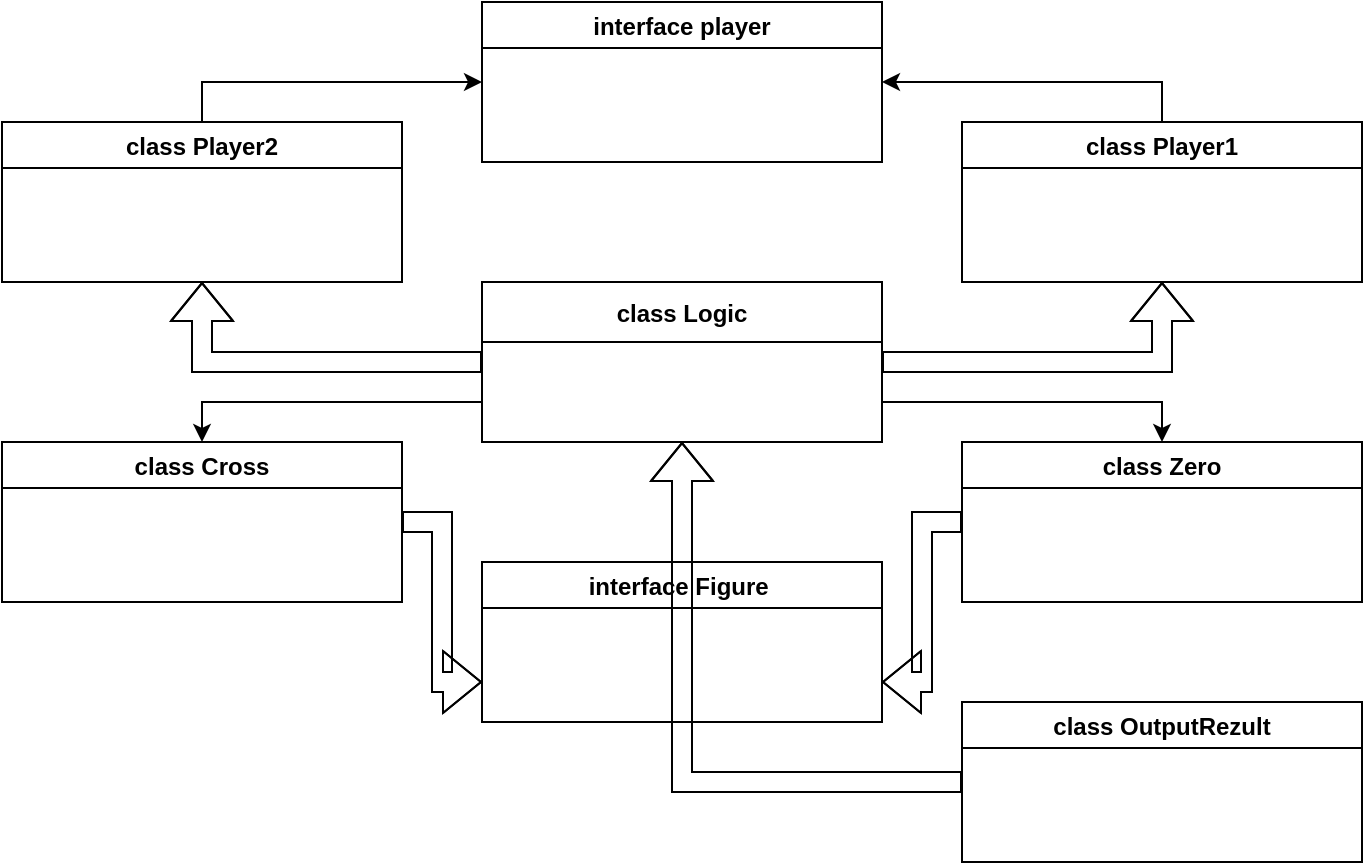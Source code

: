 <mxfile version="15.0.4" type="github">
  <diagram id="C5RBs43oDa-KdzZeNtuy" name="Page-1">
    <mxGraphModel dx="868" dy="453" grid="1" gridSize="10" guides="1" tooltips="1" connect="1" arrows="1" fold="1" page="1" pageScale="1" pageWidth="827" pageHeight="1169" math="0" shadow="0">
      <root>
        <mxCell id="WIyWlLk6GJQsqaUBKTNV-0" />
        <mxCell id="WIyWlLk6GJQsqaUBKTNV-1" parent="WIyWlLk6GJQsqaUBKTNV-0" />
        <mxCell id="u25yl7AxW_djyWeB26-U-15" value="interface player" style="swimlane;align=center;" parent="WIyWlLk6GJQsqaUBKTNV-1" vertex="1">
          <mxGeometry x="280" y="10" width="200" height="80" as="geometry" />
        </mxCell>
        <mxCell id="UAAcBiEhrj0D65Kn97p1-2" style="edgeStyle=orthogonalEdgeStyle;rounded=0;orthogonalLoop=1;jettySize=auto;html=1;exitX=0.5;exitY=0;exitDx=0;exitDy=0;entryX=1;entryY=0.5;entryDx=0;entryDy=0;" parent="WIyWlLk6GJQsqaUBKTNV-1" source="u25yl7AxW_djyWeB26-U-17" target="u25yl7AxW_djyWeB26-U-15" edge="1">
          <mxGeometry relative="1" as="geometry" />
        </mxCell>
        <mxCell id="u25yl7AxW_djyWeB26-U-17" value="class Player1" style="swimlane;align=center;" parent="WIyWlLk6GJQsqaUBKTNV-1" vertex="1">
          <mxGeometry x="520" y="70" width="200" height="80" as="geometry" />
        </mxCell>
        <mxCell id="UAAcBiEhrj0D65Kn97p1-1" style="edgeStyle=orthogonalEdgeStyle;rounded=0;orthogonalLoop=1;jettySize=auto;html=1;exitX=0.5;exitY=0;exitDx=0;exitDy=0;entryX=0;entryY=0.5;entryDx=0;entryDy=0;" parent="WIyWlLk6GJQsqaUBKTNV-1" source="u25yl7AxW_djyWeB26-U-19" target="u25yl7AxW_djyWeB26-U-15" edge="1">
          <mxGeometry relative="1" as="geometry" />
        </mxCell>
        <mxCell id="u25yl7AxW_djyWeB26-U-19" value="class Player2" style="swimlane;align=center;" parent="WIyWlLk6GJQsqaUBKTNV-1" vertex="1">
          <mxGeometry x="40" y="70" width="200" height="80" as="geometry" />
        </mxCell>
        <mxCell id="UAAcBiEhrj0D65Kn97p1-7" style="edgeStyle=orthogonalEdgeStyle;rounded=0;orthogonalLoop=1;jettySize=auto;html=1;exitX=0;exitY=0.75;exitDx=0;exitDy=0;entryX=0.5;entryY=0;entryDx=0;entryDy=0;" parent="WIyWlLk6GJQsqaUBKTNV-1" source="u25yl7AxW_djyWeB26-U-27" target="u25yl7AxW_djyWeB26-U-29" edge="1">
          <mxGeometry relative="1" as="geometry" />
        </mxCell>
        <mxCell id="UAAcBiEhrj0D65Kn97p1-8" style="edgeStyle=orthogonalEdgeStyle;rounded=0;orthogonalLoop=1;jettySize=auto;html=1;exitX=1;exitY=0.75;exitDx=0;exitDy=0;entryX=0.5;entryY=0;entryDx=0;entryDy=0;" parent="WIyWlLk6GJQsqaUBKTNV-1" source="u25yl7AxW_djyWeB26-U-27" target="u25yl7AxW_djyWeB26-U-30" edge="1">
          <mxGeometry relative="1" as="geometry" />
        </mxCell>
        <mxCell id="Z9ualeZHz5NewLD-onIj-3" style="edgeStyle=orthogonalEdgeStyle;shape=flexArrow;rounded=0;orthogonalLoop=1;jettySize=auto;html=1;exitX=0;exitY=0.5;exitDx=0;exitDy=0;entryX=0.5;entryY=1;entryDx=0;entryDy=0;" edge="1" parent="WIyWlLk6GJQsqaUBKTNV-1" source="u25yl7AxW_djyWeB26-U-27" target="u25yl7AxW_djyWeB26-U-19">
          <mxGeometry relative="1" as="geometry" />
        </mxCell>
        <mxCell id="Z9ualeZHz5NewLD-onIj-6" style="edgeStyle=orthogonalEdgeStyle;shape=flexArrow;rounded=0;orthogonalLoop=1;jettySize=auto;html=1;entryX=0.5;entryY=1;entryDx=0;entryDy=0;" edge="1" parent="WIyWlLk6GJQsqaUBKTNV-1" source="u25yl7AxW_djyWeB26-U-27" target="u25yl7AxW_djyWeB26-U-17">
          <mxGeometry relative="1" as="geometry" />
        </mxCell>
        <mxCell id="u25yl7AxW_djyWeB26-U-27" value="class Logic" style="swimlane;fontSize=12;align=center;startSize=30;" parent="WIyWlLk6GJQsqaUBKTNV-1" vertex="1">
          <mxGeometry x="280" y="150" width="200" height="80" as="geometry" />
        </mxCell>
        <mxCell id="Z9ualeZHz5NewLD-onIj-7" style="edgeStyle=orthogonalEdgeStyle;shape=flexArrow;rounded=0;orthogonalLoop=1;jettySize=auto;html=1;entryX=0;entryY=0.75;entryDx=0;entryDy=0;" edge="1" parent="WIyWlLk6GJQsqaUBKTNV-1" source="u25yl7AxW_djyWeB26-U-29" target="u25yl7AxW_djyWeB26-U-31">
          <mxGeometry relative="1" as="geometry" />
        </mxCell>
        <mxCell id="u25yl7AxW_djyWeB26-U-29" value="class Cross" style="swimlane;fontSize=12;align=center;" parent="WIyWlLk6GJQsqaUBKTNV-1" vertex="1">
          <mxGeometry x="40" y="230" width="200" height="80" as="geometry" />
        </mxCell>
        <mxCell id="Z9ualeZHz5NewLD-onIj-8" style="edgeStyle=orthogonalEdgeStyle;shape=flexArrow;rounded=0;orthogonalLoop=1;jettySize=auto;html=1;entryX=1;entryY=0.75;entryDx=0;entryDy=0;" edge="1" parent="WIyWlLk6GJQsqaUBKTNV-1" source="u25yl7AxW_djyWeB26-U-30" target="u25yl7AxW_djyWeB26-U-31">
          <mxGeometry relative="1" as="geometry" />
        </mxCell>
        <mxCell id="u25yl7AxW_djyWeB26-U-30" value="class Zero" style="swimlane;fontSize=12;align=center;" parent="WIyWlLk6GJQsqaUBKTNV-1" vertex="1">
          <mxGeometry x="520" y="230" width="200" height="80" as="geometry" />
        </mxCell>
        <mxCell id="u25yl7AxW_djyWeB26-U-31" value="interface Figure " style="swimlane;fontSize=12;align=center;" parent="WIyWlLk6GJQsqaUBKTNV-1" vertex="1">
          <mxGeometry x="280" y="290" width="200" height="80" as="geometry" />
        </mxCell>
        <mxCell id="Z9ualeZHz5NewLD-onIj-5" style="edgeStyle=orthogonalEdgeStyle;shape=flexArrow;rounded=0;orthogonalLoop=1;jettySize=auto;html=1;entryX=0.5;entryY=1;entryDx=0;entryDy=0;" edge="1" parent="WIyWlLk6GJQsqaUBKTNV-1" source="UAAcBiEhrj0D65Kn97p1-11" target="u25yl7AxW_djyWeB26-U-27">
          <mxGeometry relative="1" as="geometry" />
        </mxCell>
        <mxCell id="UAAcBiEhrj0D65Kn97p1-11" value="class OutputRezult" style="swimlane;" parent="WIyWlLk6GJQsqaUBKTNV-1" vertex="1">
          <mxGeometry x="520" y="360" width="200" height="80" as="geometry" />
        </mxCell>
      </root>
    </mxGraphModel>
  </diagram>
</mxfile>
